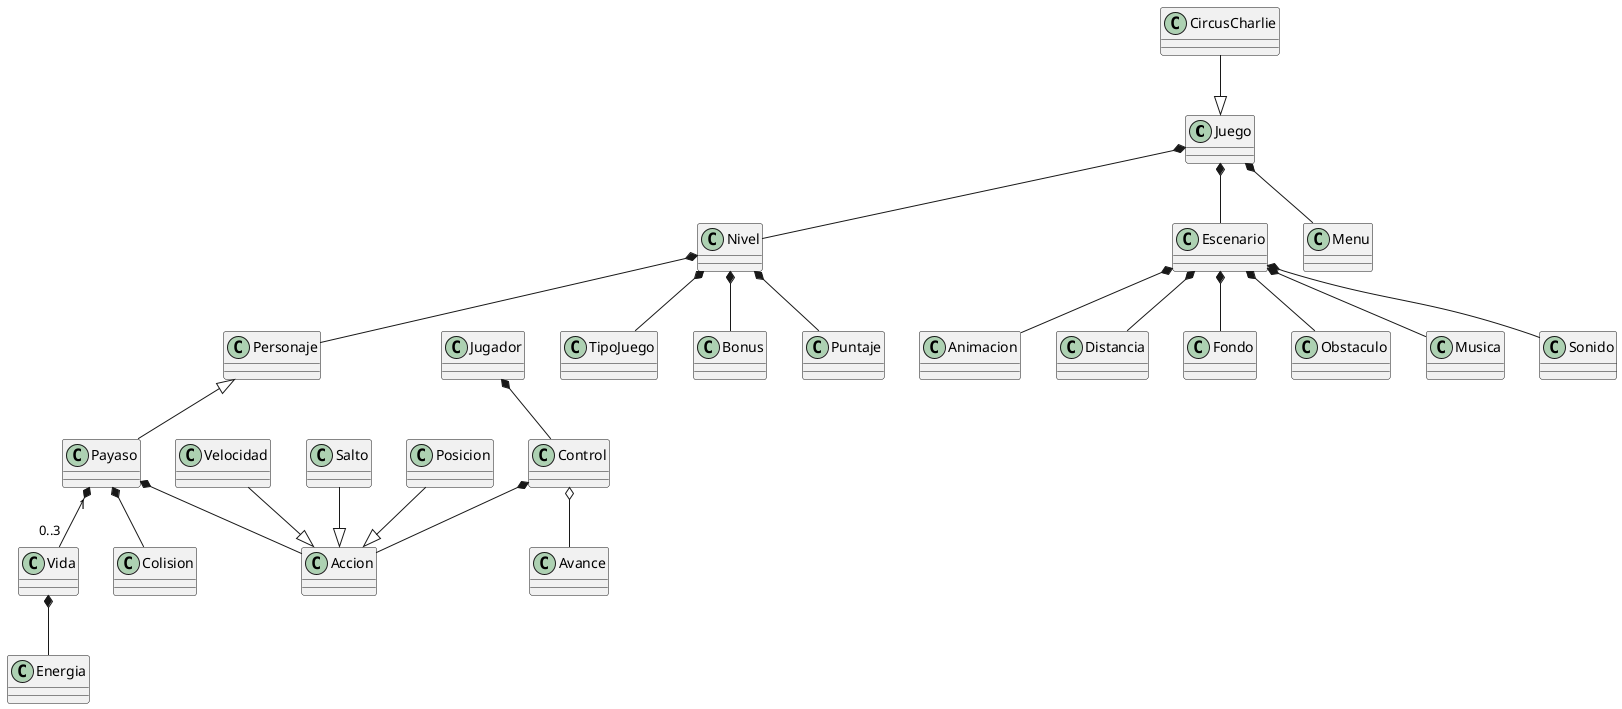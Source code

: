 @startuml
class Juego
class Nivel
class Personaje
class Payaso
class Vida
class Animacion
class Escenario
class Distancia
class Fondo
class Obstaculo
class Musica
class Sonido
class TipoJuego
class Bonus
class Puntaje
class Control
class Accion
class Avance
class Jugador
class Velocidad
class Salto
class Posicion
class Energia
class Colision
class CircusCharlie
class Menu
CircusCharlie --|> Juego
Juego *-- Nivel
Juego *-- Menu
Juego *-- Escenario
Escenario *-- Musica
Escenario *-- Distancia
Escenario *-- Fondo
Escenario *-- Obstaculo
Escenario *-- Sonido
Escenario *-- Animacion
Nivel *-- TipoJuego
Nivel *-- Puntaje
Nivel *-- Bonus
Nivel *-- Personaje
Personaje <|-- Payaso
Jugador *-- Control
Control *-- Accion
Control o-- Avance
Payaso *-- Accion
Payaso "1" *-- "0..3" Vida
Payaso *-- Colision
Velocidad --|> Accion
Salto --|> Accion
Posicion --|> Accion
Vida *-- Energia
@enduml

